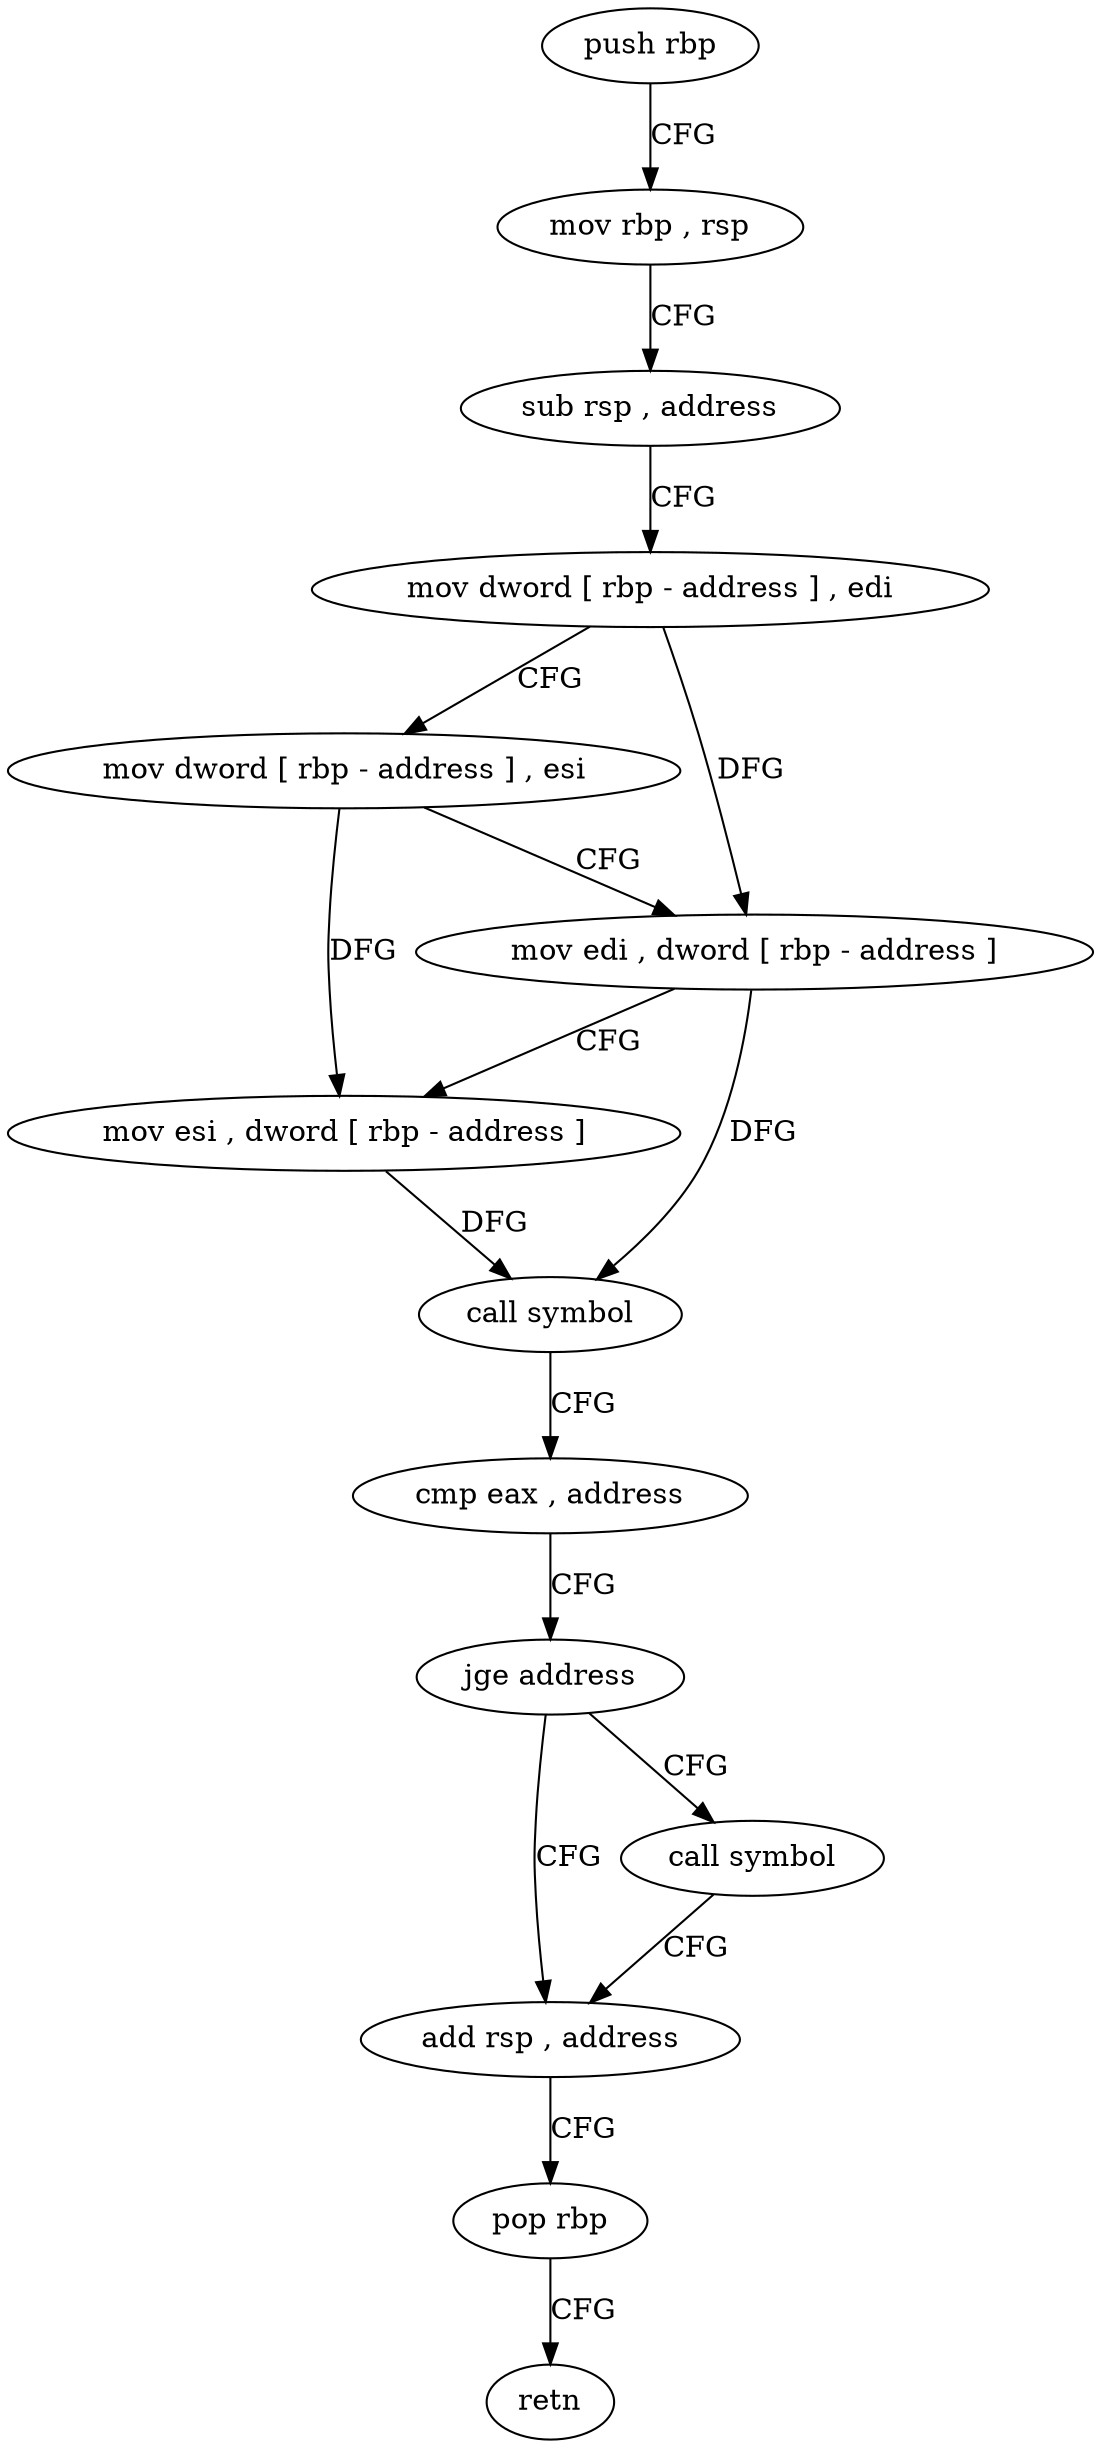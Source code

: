 digraph "func" {
"4246960" [label = "push rbp" ]
"4246961" [label = "mov rbp , rsp" ]
"4246964" [label = "sub rsp , address" ]
"4246968" [label = "mov dword [ rbp - address ] , edi" ]
"4246971" [label = "mov dword [ rbp - address ] , esi" ]
"4246974" [label = "mov edi , dword [ rbp - address ]" ]
"4246977" [label = "mov esi , dword [ rbp - address ]" ]
"4246980" [label = "call symbol" ]
"4246985" [label = "cmp eax , address" ]
"4246988" [label = "jge address" ]
"4246999" [label = "add rsp , address" ]
"4246994" [label = "call symbol" ]
"4247003" [label = "pop rbp" ]
"4247004" [label = "retn" ]
"4246960" -> "4246961" [ label = "CFG" ]
"4246961" -> "4246964" [ label = "CFG" ]
"4246964" -> "4246968" [ label = "CFG" ]
"4246968" -> "4246971" [ label = "CFG" ]
"4246968" -> "4246974" [ label = "DFG" ]
"4246971" -> "4246974" [ label = "CFG" ]
"4246971" -> "4246977" [ label = "DFG" ]
"4246974" -> "4246977" [ label = "CFG" ]
"4246974" -> "4246980" [ label = "DFG" ]
"4246977" -> "4246980" [ label = "DFG" ]
"4246980" -> "4246985" [ label = "CFG" ]
"4246985" -> "4246988" [ label = "CFG" ]
"4246988" -> "4246999" [ label = "CFG" ]
"4246988" -> "4246994" [ label = "CFG" ]
"4246999" -> "4247003" [ label = "CFG" ]
"4246994" -> "4246999" [ label = "CFG" ]
"4247003" -> "4247004" [ label = "CFG" ]
}

